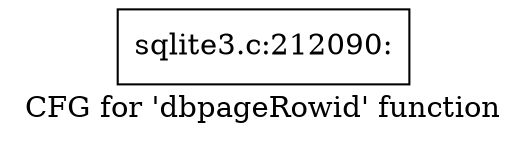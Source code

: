 digraph "CFG for 'dbpageRowid' function" {
	label="CFG for 'dbpageRowid' function";

	Node0x55c0fb6c8c90 [shape=record,label="{sqlite3.c:212090:}"];
}
